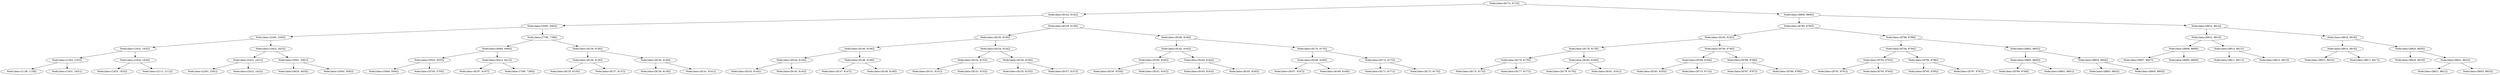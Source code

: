 digraph G{
1160216636 [label="Node{data=[8174, 8174]}"]
1160216636 -> 1164985082
1164985082 [label="Node{data=[8142, 8142]}"]
1164985082 -> 1538489491
1538489491 [label="Node{data=[5093, 5093]}"]
1538489491 -> 1525162904
1525162904 [label="Node{data=[2295, 2295]}"]
1525162904 -> 599228057
599228057 [label="Node{data=[1832, 1832]}"]
599228057 -> 1687658375
1687658375 [label="Node{data=[1543, 1543]}"]
1687658375 -> 612380770
612380770 [label="Node{data=[1139, 1139]}"]
1687658375 -> 1072640905
1072640905 [label="Node{data=[1831, 1831]}"]
599228057 -> 666157403
666157403 [label="Node{data=[1834, 1834]}"]
666157403 -> 2139556237
2139556237 [label="Node{data=[1833, 1833]}"]
666157403 -> 1512121663
1512121663 [label="Node{data=[2112, 2112]}"]
1525162904 -> 471086729
471086729 [label="Node{data=[3425, 3425]}"]
471086729 -> 489390665
489390665 [label="Node{data=[2421, 2421]}"]
489390665 -> 1520904960
1520904960 [label="Node{data=[2391, 2391]}"]
489390665 -> 159184310
159184310 [label="Node{data=[2422, 2422]}"]
471086729 -> 887175790
887175790 [label="Node{data=[5091, 5091]}"]
887175790 -> 1973018481
1973018481 [label="Node{data=[4620, 4620]}"]
887175790 -> 369432041
369432041 [label="Node{data=[5092, 5092]}"]
1538489491 -> 2025493466
2025493466 [label="Node{data=[7788, 7788]}"]
2025493466 -> 1161164009
1161164009 [label="Node{data=[6060, 6060]}"]
1161164009 -> 2121058665
2121058665 [label="Node{data=[5555, 5555]}"]
2121058665 -> 1081618704
1081618704 [label="Node{data=[5094, 5094]}"]
2121058665 -> 1819299462
1819299462 [label="Node{data=[5705, 5705]}"]
1161164009 -> 101219677
101219677 [label="Node{data=[6412, 6412]}"]
101219677 -> 506977140
506977140 [label="Node{data=[6197, 6197]}"]
101219677 -> 533109011
533109011 [label="Node{data=[7280, 7280]}"]
2025493466 -> 1907154963
1907154963 [label="Node{data=[8138, 8138]}"]
1907154963 -> 873175534
873175534 [label="Node{data=[8136, 8136]}"]
873175534 -> 340199520
340199520 [label="Node{data=[8135, 8135]}"]
873175534 -> 1063392762
1063392762 [label="Node{data=[8137, 8137]}"]
1907154963 -> 702076541
702076541 [label="Node{data=[8140, 8140]}"]
702076541 -> 1098182209
1098182209 [label="Node{data=[8139, 8139]}"]
702076541 -> 1843198471
1843198471 [label="Node{data=[8141, 8141]}"]
1164985082 -> 1119813507
1119813507 [label="Node{data=[8158, 8158]}"]
1119813507 -> 767210135
767210135 [label="Node{data=[8150, 8150]}"]
767210135 -> 1272596359
1272596359 [label="Node{data=[8146, 8146]}"]
1272596359 -> 1096585273
1096585273 [label="Node{data=[8144, 8144]}"]
1096585273 -> 1948990838
1948990838 [label="Node{data=[8143, 8143]}"]
1096585273 -> 209524590
209524590 [label="Node{data=[8145, 8145]}"]
1272596359 -> 360877849
360877849 [label="Node{data=[8148, 8148]}"]
360877849 -> 821692616
821692616 [label="Node{data=[8147, 8147]}"]
360877849 -> 488067884
488067884 [label="Node{data=[8149, 8149]}"]
767210135 -> 2033574279
2033574279 [label="Node{data=[8154, 8154]}"]
2033574279 -> 2026787839
2026787839 [label="Node{data=[8152, 8152]}"]
2026787839 -> 403875942
403875942 [label="Node{data=[8151, 8151]}"]
2026787839 -> 1069225595
1069225595 [label="Node{data=[8153, 8153]}"]
2033574279 -> 1767174610
1767174610 [label="Node{data=[8156, 8156]}"]
1767174610 -> 1661933228
1661933228 [label="Node{data=[8155, 8155]}"]
1767174610 -> 1859371827
1859371827 [label="Node{data=[8157, 8157]}"]
1119813507 -> 154929244
154929244 [label="Node{data=[8166, 8166]}"]
154929244 -> 1202234056
1202234056 [label="Node{data=[8162, 8162]}"]
1202234056 -> 1552512743
1552512743 [label="Node{data=[8160, 8160]}"]
1552512743 -> 749988894
749988894 [label="Node{data=[8159, 8159]}"]
1552512743 -> 1168404284
1168404284 [label="Node{data=[8161, 8161]}"]
1202234056 -> 1201154978
1201154978 [label="Node{data=[8164, 8164]}"]
1201154978 -> 1353798648
1353798648 [label="Node{data=[8163, 8163]}"]
1201154978 -> 1666291436
1666291436 [label="Node{data=[8165, 8165]}"]
154929244 -> 90884149
90884149 [label="Node{data=[8170, 8170]}"]
90884149 -> 53028353
53028353 [label="Node{data=[8168, 8168]}"]
53028353 -> 1507695375
1507695375 [label="Node{data=[8167, 8167]}"]
53028353 -> 919900206
919900206 [label="Node{data=[8169, 8169]}"]
90884149 -> 1697439137
1697439137 [label="Node{data=[8172, 8172]}"]
1697439137 -> 796915243
796915243 [label="Node{data=[8171, 8171]}"]
1697439137 -> 441386280
441386280 [label="Node{data=[8173, 8173]}"]
1160216636 -> 143172527
143172527 [label="Node{data=[8806, 8806]}"]
143172527 -> 197834442
197834442 [label="Node{data=[8790, 8790]}"]
197834442 -> 1532282678
1532282678 [label="Node{data=[8182, 8182]}"]
1532282678 -> 969998129
969998129 [label="Node{data=[8178, 8178]}"]
969998129 -> 1946728063
1946728063 [label="Node{data=[8176, 8176]}"]
1946728063 -> 715793106
715793106 [label="Node{data=[8175, 8175]}"]
1946728063 -> 1471819206
1471819206 [label="Node{data=[8177, 8177]}"]
969998129 -> 1764583799
1764583799 [label="Node{data=[8180, 8180]}"]
1764583799 -> 1487376739
1487376739 [label="Node{data=[8179, 8179]}"]
1764583799 -> 601920535
601920535 [label="Node{data=[8181, 8181]}"]
1532282678 -> 624052656
624052656 [label="Node{data=[8746, 8746]}"]
624052656 -> 660007600
660007600 [label="Node{data=[8184, 8184]}"]
660007600 -> 1126063024
1126063024 [label="Node{data=[8183, 8183]}"]
660007600 -> 1694052328
1694052328 [label="Node{data=[8715, 8715]}"]
624052656 -> 1404146958
1404146958 [label="Node{data=[8788, 8788]}"]
1404146958 -> 1134753442
1134753442 [label="Node{data=[8787, 8787]}"]
1404146958 -> 1917904573
1917904573 [label="Node{data=[8789, 8789]}"]
197834442 -> 1601896816
1601896816 [label="Node{data=[8798, 8798]}"]
1601896816 -> 12445300
12445300 [label="Node{data=[8794, 8794]}"]
12445300 -> 1425938215
1425938215 [label="Node{data=[8792, 8792]}"]
1425938215 -> 560887307
560887307 [label="Node{data=[8791, 8791]}"]
1425938215 -> 639210455
639210455 [label="Node{data=[8793, 8793]}"]
12445300 -> 1232621350
1232621350 [label="Node{data=[8796, 8796]}"]
1232621350 -> 1838886401
1838886401 [label="Node{data=[8795, 8795]}"]
1232621350 -> 1066910615
1066910615 [label="Node{data=[8797, 8797]}"]
1601896816 -> 1434085529
1434085529 [label="Node{data=[8802, 8802]}"]
1434085529 -> 1592794223
1592794223 [label="Node{data=[8800, 8800]}"]
1592794223 -> 1781516950
1781516950 [label="Node{data=[8799, 8799]}"]
1592794223 -> 1797596991
1797596991 [label="Node{data=[8801, 8801]}"]
1434085529 -> 1839051874
1839051874 [label="Node{data=[8804, 8804]}"]
1839051874 -> 869326554
869326554 [label="Node{data=[8803, 8803]}"]
1839051874 -> 658491724
658491724 [label="Node{data=[8805, 8805]}"]
143172527 -> 1700859467
1700859467 [label="Node{data=[8814, 8814]}"]
1700859467 -> 1700763681
1700763681 [label="Node{data=[8810, 8810]}"]
1700763681 -> 1347206238
1347206238 [label="Node{data=[8808, 8808]}"]
1347206238 -> 165702322
165702322 [label="Node{data=[8807, 8807]}"]
1347206238 -> 1688092307
1688092307 [label="Node{data=[8809, 8809]}"]
1700763681 -> 2107190449
2107190449 [label="Node{data=[8812, 8812]}"]
2107190449 -> 1208140048
1208140048 [label="Node{data=[8811, 8811]}"]
2107190449 -> 1111328600
1111328600 [label="Node{data=[8813, 8813]}"]
1700859467 -> 1463964458
1463964458 [label="Node{data=[8818, 8818]}"]
1463964458 -> 1661604311
1661604311 [label="Node{data=[8816, 8816]}"]
1661604311 -> 1029592807
1029592807 [label="Node{data=[8815, 8815]}"]
1661604311 -> 326570323
326570323 [label="Node{data=[8817, 8817]}"]
1463964458 -> 1449773844
1449773844 [label="Node{data=[8820, 8820]}"]
1449773844 -> 1709112487
1709112487 [label="Node{data=[8819, 8819]}"]
1449773844 -> 720922517
720922517 [label="Node{data=[8822, 8822]}"]
720922517 -> 28186128
28186128 [label="Node{data=[8821, 8821]}"]
720922517 -> 419912794
419912794 [label="Node{data=[8853, 8853]}"]
}